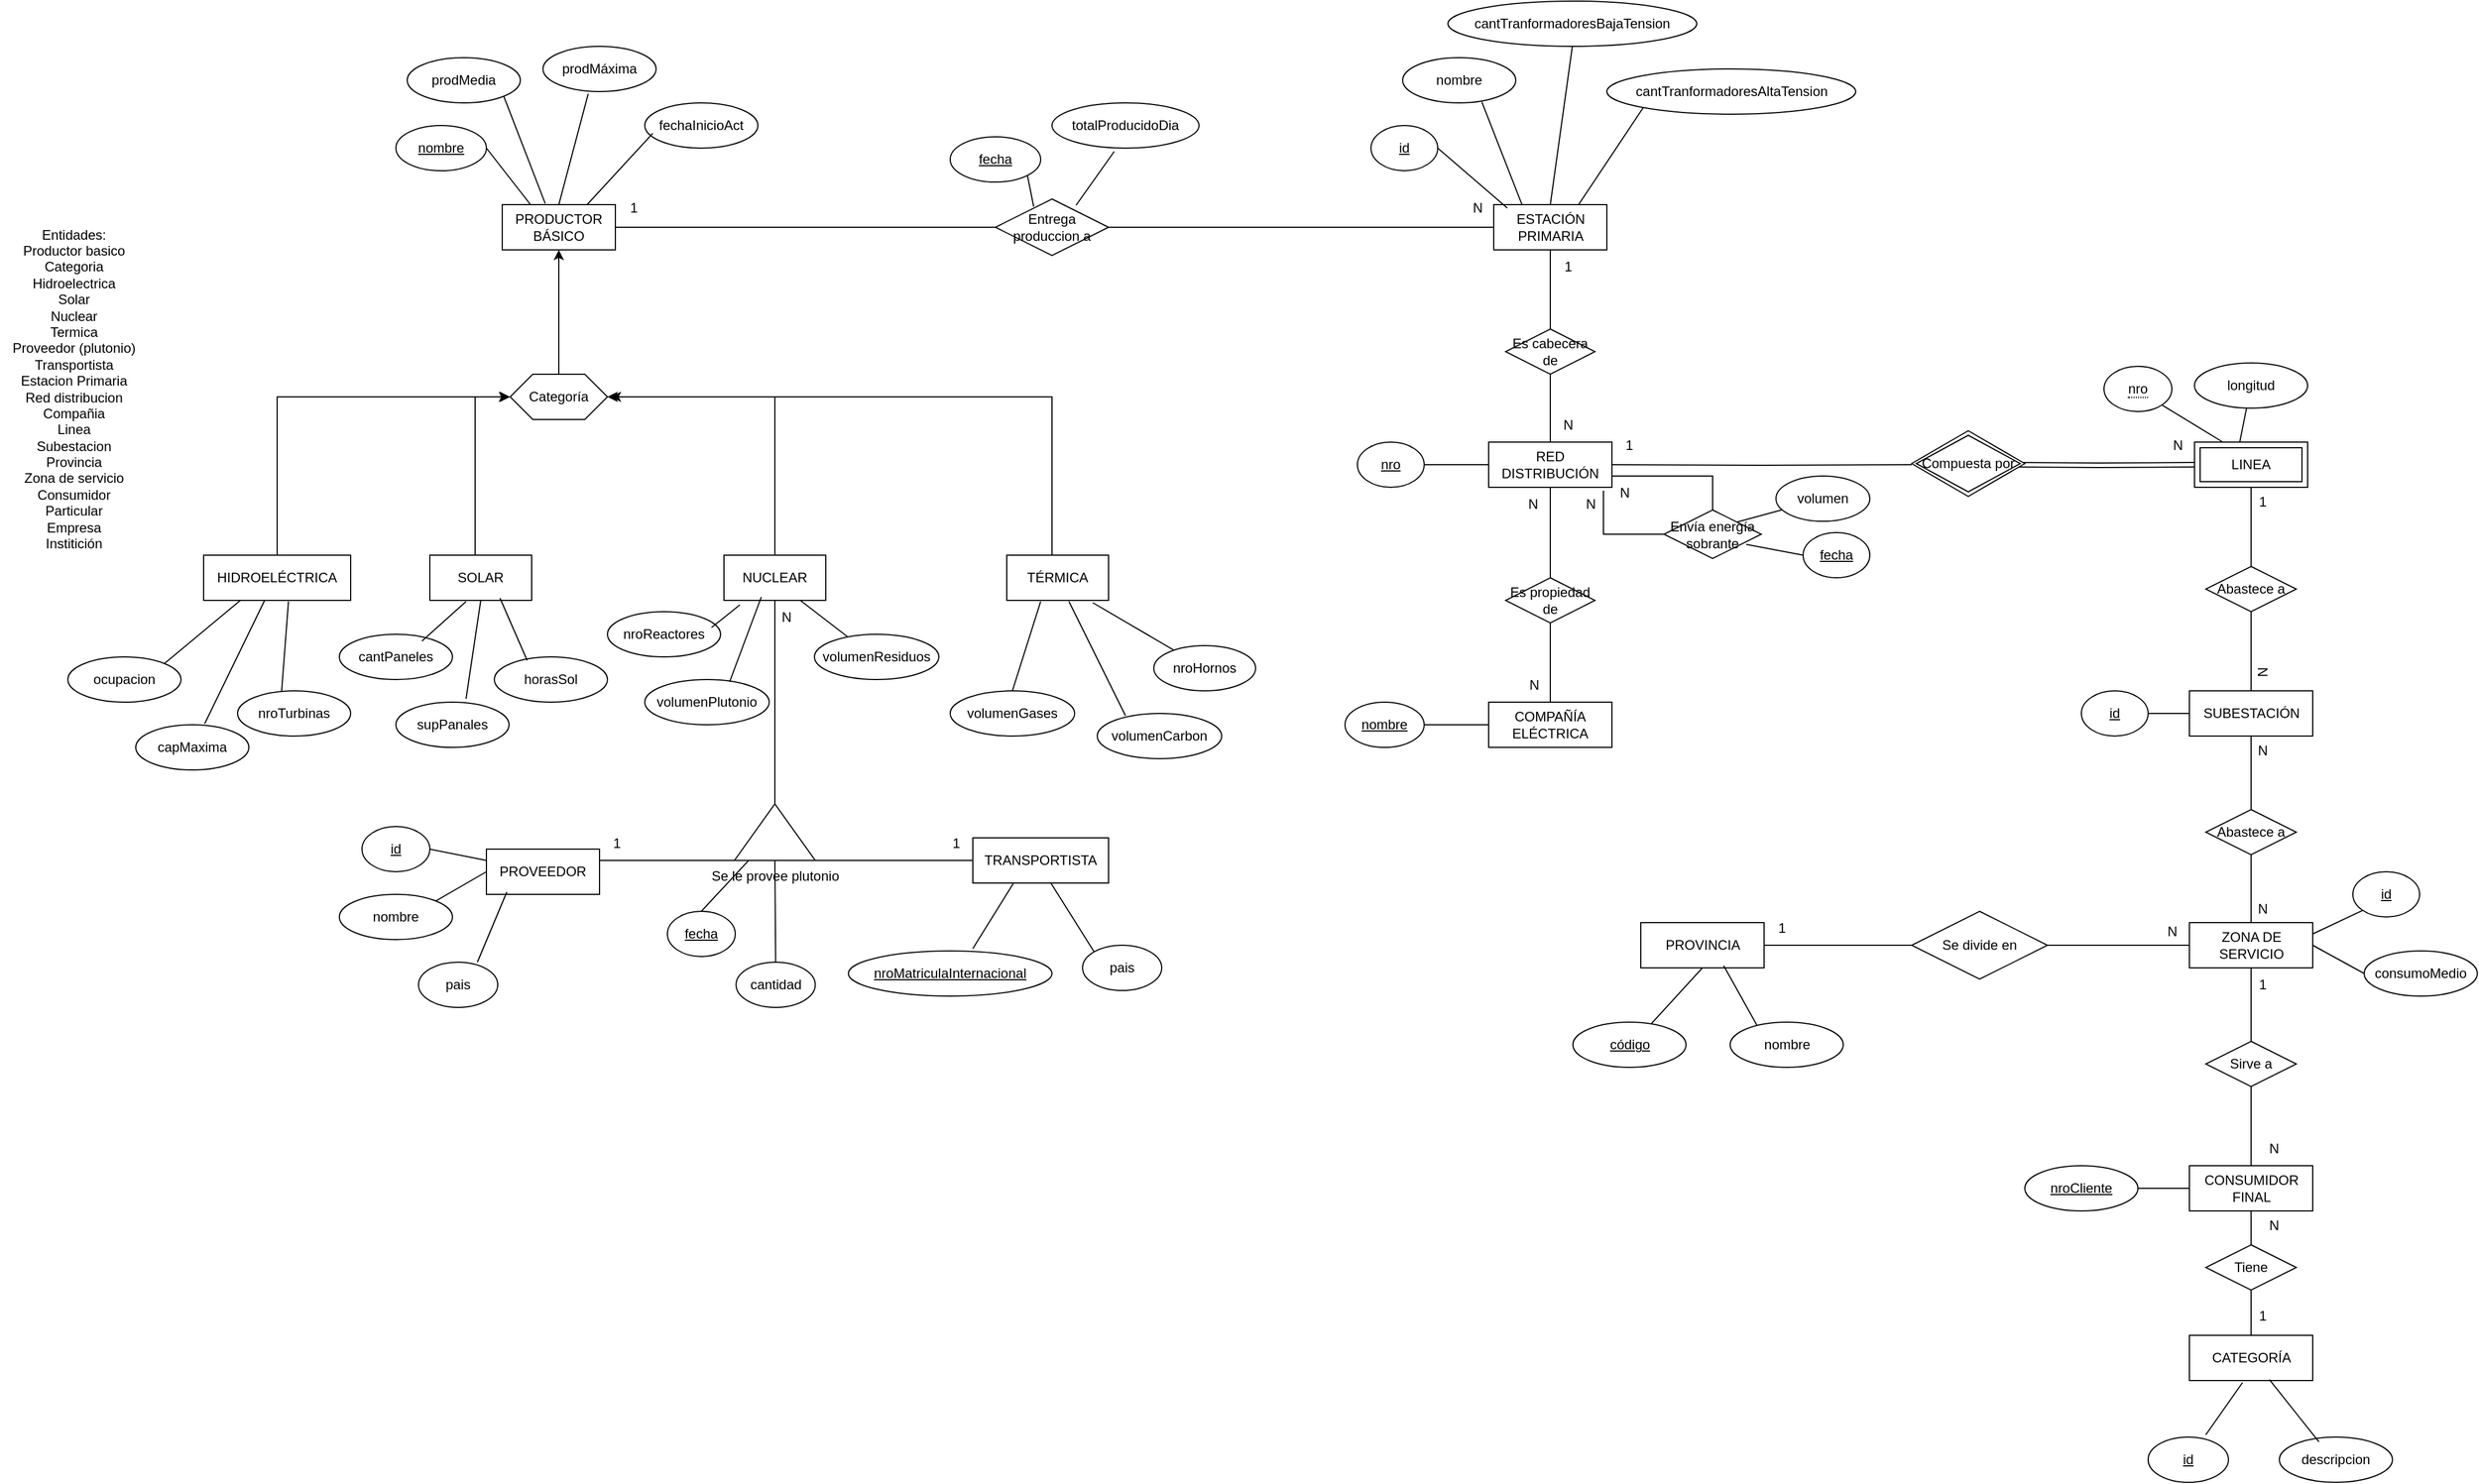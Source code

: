 <mxfile version="24.7.5">
  <diagram name="Página-1" id="9H-yyU5gCtoLyBnZUXw_">
    <mxGraphModel dx="1820" dy="1837" grid="1" gridSize="10" guides="1" tooltips="1" connect="1" arrows="1" fold="1" page="1" pageScale="1" pageWidth="827" pageHeight="1169" math="0" shadow="0">
      <root>
        <mxCell id="0" />
        <mxCell id="1" parent="0" />
        <mxCell id="wp8ptao_UwGcVqOm8D7a-1" value="Entidades:&lt;div&gt;Productor basico&lt;/div&gt;&lt;div&gt;Categoria&lt;/div&gt;&lt;div&gt;Hidroelectrica&lt;/div&gt;&lt;div&gt;Solar&lt;/div&gt;&lt;div&gt;Nuclear&lt;/div&gt;&lt;div&gt;Termica&lt;/div&gt;&lt;div&gt;Proveedor (plutonio)&lt;/div&gt;&lt;div&gt;Transportista&lt;/div&gt;&lt;div&gt;Estacion Primaria&lt;/div&gt;&lt;div&gt;Red distribucion&lt;/div&gt;&lt;div&gt;Compañia&lt;/div&gt;&lt;div&gt;Linea&lt;/div&gt;&lt;div&gt;Subestacion&lt;/div&gt;&lt;div&gt;Provincia&lt;/div&gt;&lt;div&gt;Zona de servicio&lt;/div&gt;&lt;div&gt;Consumidor&lt;/div&gt;&lt;div&gt;Particular&lt;/div&gt;&lt;div&gt;Empresa&lt;/div&gt;&lt;div&gt;Institición&lt;/div&gt;" style="text;html=1;align=center;verticalAlign=middle;resizable=0;points=[];autosize=1;strokeColor=none;fillColor=none;" vertex="1" parent="1">
          <mxGeometry x="-130" y="-57" width="130" height="300" as="geometry" />
        </mxCell>
        <mxCell id="wp8ptao_UwGcVqOm8D7a-66" style="edgeStyle=orthogonalEdgeStyle;rounded=0;orthogonalLoop=1;jettySize=auto;html=1;exitX=1;exitY=0.5;exitDx=0;exitDy=0;entryX=0;entryY=0.5;entryDx=0;entryDy=0;endArrow=none;endFill=0;" edge="1" parent="1" source="wp8ptao_UwGcVqOm8D7a-2" target="wp8ptao_UwGcVqOm8D7a-65">
          <mxGeometry relative="1" as="geometry" />
        </mxCell>
        <mxCell id="wp8ptao_UwGcVqOm8D7a-2" value="PRODUCTOR BÁSICO" style="whiteSpace=wrap;html=1;align=center;" vertex="1" parent="1">
          <mxGeometry x="314" y="-70" width="100" height="40" as="geometry" />
        </mxCell>
        <mxCell id="wp8ptao_UwGcVqOm8D7a-3" value="nombre" style="ellipse;whiteSpace=wrap;html=1;align=center;fontStyle=4;" vertex="1" parent="1">
          <mxGeometry x="220" y="-140" width="80" height="40" as="geometry" />
        </mxCell>
        <mxCell id="wp8ptao_UwGcVqOm8D7a-4" value="prodMedia" style="ellipse;whiteSpace=wrap;html=1;align=center;" vertex="1" parent="1">
          <mxGeometry x="230" y="-200" width="100" height="40" as="geometry" />
        </mxCell>
        <mxCell id="wp8ptao_UwGcVqOm8D7a-5" value="prodMáxima" style="ellipse;whiteSpace=wrap;html=1;align=center;" vertex="1" parent="1">
          <mxGeometry x="350" y="-210" width="100" height="40" as="geometry" />
        </mxCell>
        <mxCell id="wp8ptao_UwGcVqOm8D7a-6" value="fechaInicioAct" style="ellipse;whiteSpace=wrap;html=1;align=center;" vertex="1" parent="1">
          <mxGeometry x="440" y="-160" width="100" height="40" as="geometry" />
        </mxCell>
        <mxCell id="wp8ptao_UwGcVqOm8D7a-7" value="" style="endArrow=none;html=1;rounded=0;entryX=1;entryY=0.5;entryDx=0;entryDy=0;exitX=0.25;exitY=0;exitDx=0;exitDy=0;" edge="1" parent="1" source="wp8ptao_UwGcVqOm8D7a-2" target="wp8ptao_UwGcVqOm8D7a-3">
          <mxGeometry width="50" height="50" relative="1" as="geometry">
            <mxPoint x="310" y="-100" as="sourcePoint" />
            <mxPoint x="360" y="-150" as="targetPoint" />
          </mxGeometry>
        </mxCell>
        <mxCell id="wp8ptao_UwGcVqOm8D7a-8" value="" style="endArrow=none;html=1;rounded=0;entryX=1;entryY=1;entryDx=0;entryDy=0;exitX=0.38;exitY=-0.025;exitDx=0;exitDy=0;exitPerimeter=0;" edge="1" parent="1" source="wp8ptao_UwGcVqOm8D7a-2" target="wp8ptao_UwGcVqOm8D7a-4">
          <mxGeometry width="50" height="50" relative="1" as="geometry">
            <mxPoint x="349" y="-60" as="sourcePoint" />
            <mxPoint x="310" y="-110" as="targetPoint" />
          </mxGeometry>
        </mxCell>
        <mxCell id="wp8ptao_UwGcVqOm8D7a-9" value="" style="endArrow=none;html=1;rounded=0;entryX=0.4;entryY=1.05;entryDx=0;entryDy=0;exitX=0.5;exitY=0;exitDx=0;exitDy=0;entryPerimeter=0;" edge="1" parent="1" source="wp8ptao_UwGcVqOm8D7a-2" target="wp8ptao_UwGcVqOm8D7a-5">
          <mxGeometry width="50" height="50" relative="1" as="geometry">
            <mxPoint x="362" y="-61" as="sourcePoint" />
            <mxPoint x="325" y="-156" as="targetPoint" />
          </mxGeometry>
        </mxCell>
        <mxCell id="wp8ptao_UwGcVqOm8D7a-10" value="" style="endArrow=none;html=1;rounded=0;entryX=0.07;entryY=0.675;entryDx=0;entryDy=0;exitX=0.75;exitY=0;exitDx=0;exitDy=0;entryPerimeter=0;" edge="1" parent="1" source="wp8ptao_UwGcVqOm8D7a-2" target="wp8ptao_UwGcVqOm8D7a-6">
          <mxGeometry width="50" height="50" relative="1" as="geometry">
            <mxPoint x="374" y="-60" as="sourcePoint" />
            <mxPoint x="400" y="-158" as="targetPoint" />
          </mxGeometry>
        </mxCell>
        <mxCell id="wp8ptao_UwGcVqOm8D7a-12" style="edgeStyle=orthogonalEdgeStyle;rounded=0;orthogonalLoop=1;jettySize=auto;html=1;exitX=0.5;exitY=0;exitDx=0;exitDy=0;entryX=0.5;entryY=1;entryDx=0;entryDy=0;" edge="1" parent="1" source="wp8ptao_UwGcVqOm8D7a-11" target="wp8ptao_UwGcVqOm8D7a-2">
          <mxGeometry relative="1" as="geometry" />
        </mxCell>
        <mxCell id="wp8ptao_UwGcVqOm8D7a-11" value="Categoría" style="shape=hexagon;perimeter=hexagonPerimeter2;whiteSpace=wrap;html=1;fixedSize=1;" vertex="1" parent="1">
          <mxGeometry x="321" y="80" width="86" height="40" as="geometry" />
        </mxCell>
        <mxCell id="wp8ptao_UwGcVqOm8D7a-23" style="edgeStyle=orthogonalEdgeStyle;rounded=0;orthogonalLoop=1;jettySize=auto;html=1;exitX=0.5;exitY=0;exitDx=0;exitDy=0;entryX=0;entryY=0.5;entryDx=0;entryDy=0;" edge="1" parent="1" source="wp8ptao_UwGcVqOm8D7a-13" target="wp8ptao_UwGcVqOm8D7a-11">
          <mxGeometry relative="1" as="geometry" />
        </mxCell>
        <mxCell id="wp8ptao_UwGcVqOm8D7a-13" value="HIDROELÉCTRICA" style="whiteSpace=wrap;html=1;align=center;" vertex="1" parent="1">
          <mxGeometry x="50" y="240" width="130" height="40" as="geometry" />
        </mxCell>
        <mxCell id="wp8ptao_UwGcVqOm8D7a-24" style="edgeStyle=orthogonalEdgeStyle;rounded=0;orthogonalLoop=1;jettySize=auto;html=1;exitX=0.5;exitY=0;exitDx=0;exitDy=0;" edge="1" parent="1" source="wp8ptao_UwGcVqOm8D7a-14">
          <mxGeometry relative="1" as="geometry">
            <mxPoint x="320" y="100" as="targetPoint" />
            <Array as="points">
              <mxPoint x="290" y="240" />
              <mxPoint x="290" y="100" />
            </Array>
          </mxGeometry>
        </mxCell>
        <mxCell id="wp8ptao_UwGcVqOm8D7a-14" value="SOLAR" style="whiteSpace=wrap;html=1;align=center;" vertex="1" parent="1">
          <mxGeometry x="250" y="240" width="90" height="40" as="geometry" />
        </mxCell>
        <mxCell id="wp8ptao_UwGcVqOm8D7a-25" style="edgeStyle=orthogonalEdgeStyle;rounded=0;orthogonalLoop=1;jettySize=auto;html=1;exitX=0.5;exitY=0;exitDx=0;exitDy=0;entryX=1;entryY=0.5;entryDx=0;entryDy=0;" edge="1" parent="1" source="wp8ptao_UwGcVqOm8D7a-15" target="wp8ptao_UwGcVqOm8D7a-11">
          <mxGeometry relative="1" as="geometry" />
        </mxCell>
        <mxCell id="wp8ptao_UwGcVqOm8D7a-15" value="NUCLEAR" style="whiteSpace=wrap;html=1;align=center;" vertex="1" parent="1">
          <mxGeometry x="510" y="240" width="90" height="40" as="geometry" />
        </mxCell>
        <mxCell id="wp8ptao_UwGcVqOm8D7a-26" style="edgeStyle=orthogonalEdgeStyle;rounded=0;orthogonalLoop=1;jettySize=auto;html=1;exitX=0.5;exitY=0;exitDx=0;exitDy=0;" edge="1" parent="1" source="wp8ptao_UwGcVqOm8D7a-16">
          <mxGeometry relative="1" as="geometry">
            <mxPoint x="410" y="100" as="targetPoint" />
            <Array as="points">
              <mxPoint x="800" y="240" />
              <mxPoint x="800" y="100" />
            </Array>
          </mxGeometry>
        </mxCell>
        <mxCell id="wp8ptao_UwGcVqOm8D7a-16" value="TÉRMICA" style="whiteSpace=wrap;html=1;align=center;" vertex="1" parent="1">
          <mxGeometry x="760" y="240" width="90" height="40" as="geometry" />
        </mxCell>
        <mxCell id="wp8ptao_UwGcVqOm8D7a-17" value="ocupacion" style="ellipse;whiteSpace=wrap;html=1;align=center;" vertex="1" parent="1">
          <mxGeometry x="-70" y="330" width="100" height="40" as="geometry" />
        </mxCell>
        <mxCell id="wp8ptao_UwGcVqOm8D7a-18" value="capMaxima" style="ellipse;whiteSpace=wrap;html=1;align=center;" vertex="1" parent="1">
          <mxGeometry x="-10" y="390" width="100" height="40" as="geometry" />
        </mxCell>
        <mxCell id="wp8ptao_UwGcVqOm8D7a-19" value="nroTurbinas" style="ellipse;whiteSpace=wrap;html=1;align=center;" vertex="1" parent="1">
          <mxGeometry x="80" y="360" width="100" height="40" as="geometry" />
        </mxCell>
        <mxCell id="wp8ptao_UwGcVqOm8D7a-20" value="" style="endArrow=none;html=1;rounded=0;entryX=1;entryY=0;entryDx=0;entryDy=0;exitX=0.25;exitY=1;exitDx=0;exitDy=0;" edge="1" parent="1" source="wp8ptao_UwGcVqOm8D7a-13" target="wp8ptao_UwGcVqOm8D7a-17">
          <mxGeometry width="50" height="50" relative="1" as="geometry">
            <mxPoint x="349" y="-60" as="sourcePoint" />
            <mxPoint x="310" y="-110" as="targetPoint" />
          </mxGeometry>
        </mxCell>
        <mxCell id="wp8ptao_UwGcVqOm8D7a-21" value="" style="endArrow=none;html=1;rounded=0;entryX=0.61;entryY=-0.025;entryDx=0;entryDy=0;exitX=0.415;exitY=1;exitDx=0;exitDy=0;entryPerimeter=0;exitPerimeter=0;" edge="1" parent="1" source="wp8ptao_UwGcVqOm8D7a-13" target="wp8ptao_UwGcVqOm8D7a-18">
          <mxGeometry width="50" height="50" relative="1" as="geometry">
            <mxPoint x="93" y="290" as="sourcePoint" />
            <mxPoint x="25" y="346" as="targetPoint" />
          </mxGeometry>
        </mxCell>
        <mxCell id="wp8ptao_UwGcVqOm8D7a-22" value="" style="endArrow=none;html=1;rounded=0;entryX=0.39;entryY=0;entryDx=0;entryDy=0;exitX=0.577;exitY=1.025;exitDx=0;exitDy=0;entryPerimeter=0;exitPerimeter=0;" edge="1" parent="1" source="wp8ptao_UwGcVqOm8D7a-13" target="wp8ptao_UwGcVqOm8D7a-19">
          <mxGeometry width="50" height="50" relative="1" as="geometry">
            <mxPoint x="114" y="290" as="sourcePoint" />
            <mxPoint x="61" y="399" as="targetPoint" />
          </mxGeometry>
        </mxCell>
        <mxCell id="wp8ptao_UwGcVqOm8D7a-27" value="cantP&lt;span style=&quot;color: rgba(0, 0, 0, 0); font-family: monospace; font-size: 0px; text-align: start; text-wrap: nowrap;&quot;&gt;%3CmxGraphModel%3E%3Croot%3E%3CmxCell%20id%3D%220%22%2F%3E%3CmxCell%20id%3D%221%22%20parent%3D%220%22%2F%3E%3CmxCell%20id%3D%222%22%20value%3D%22ocupacion%22%20style%3D%22ellipse%3BwhiteSpace%3Dwrap%3Bhtml%3D1%3Balign%3Dcenter%3B%22%20vertex%3D%221%22%20parent%3D%221%22%3E%3CmxGeometry%20x%3D%22-70%22%20y%3D%22330%22%20width%3D%22100%22%20height%3D%2240%22%20as%3D%22geometry%22%2F%3E%3C%2FmxCell%3E%3C%2Froot%3E%3C%2FmxGraphModel%3E&lt;/span&gt;aneles&lt;span style=&quot;color: rgba(0, 0, 0, 0); font-family: monospace; font-size: 0px; text-align: start; text-wrap: nowrap;&quot;&gt;%3CmxGraphModel%3E%3Croot%3E%3CmxCell%20id%3D%220%22%2F%3E%3CmxCell%20id%3D%221%22%20parent%3D%220%22%2F%3E%3CmxCell%20id%3D%222%22%20value%3D%22ocupacion%22%20style%3D%22ellipse%3BwhiteSpace%3Dwrap%3Bhtml%3D1%3Balign%3Dcenter%3B%22%20vertex%3D%221%22%20parent%3D%221%22%3E%3CmxGeometry%20x%3D%22-70%22%20y%3D%22330%22%20width%3D%22100%22%20height%3D%2240%22%20as%3D%22geometry%22%2F%3E%3C%2FmxCell%3E%3C%2Froot%3E%3C%2FmxGraphModel%3E&lt;/span&gt;" style="ellipse;whiteSpace=wrap;html=1;align=center;" vertex="1" parent="1">
          <mxGeometry x="170" y="310" width="100" height="40" as="geometry" />
        </mxCell>
        <mxCell id="wp8ptao_UwGcVqOm8D7a-28" value="supPanales" style="ellipse;whiteSpace=wrap;html=1;align=center;" vertex="1" parent="1">
          <mxGeometry x="220" y="370" width="100" height="40" as="geometry" />
        </mxCell>
        <mxCell id="wp8ptao_UwGcVqOm8D7a-29" value="horasSol" style="ellipse;whiteSpace=wrap;html=1;align=center;" vertex="1" parent="1">
          <mxGeometry x="307" y="330" width="100" height="40" as="geometry" />
        </mxCell>
        <mxCell id="wp8ptao_UwGcVqOm8D7a-30" value="" style="endArrow=none;html=1;rounded=0;entryX=0.73;entryY=0.15;entryDx=0;entryDy=0;exitX=0.356;exitY=1.025;exitDx=0;exitDy=0;entryPerimeter=0;exitPerimeter=0;" edge="1" parent="1" source="wp8ptao_UwGcVqOm8D7a-14" target="wp8ptao_UwGcVqOm8D7a-27">
          <mxGeometry width="50" height="50" relative="1" as="geometry">
            <mxPoint x="135" y="291" as="sourcePoint" />
            <mxPoint x="129" y="370" as="targetPoint" />
          </mxGeometry>
        </mxCell>
        <mxCell id="wp8ptao_UwGcVqOm8D7a-31" value="" style="endArrow=none;html=1;rounded=0;entryX=0.62;entryY=-0.075;entryDx=0;entryDy=0;exitX=0.5;exitY=1;exitDx=0;exitDy=0;entryPerimeter=0;" edge="1" parent="1" source="wp8ptao_UwGcVqOm8D7a-14" target="wp8ptao_UwGcVqOm8D7a-28">
          <mxGeometry width="50" height="50" relative="1" as="geometry">
            <mxPoint x="292" y="291" as="sourcePoint" />
            <mxPoint x="253" y="326" as="targetPoint" />
          </mxGeometry>
        </mxCell>
        <mxCell id="wp8ptao_UwGcVqOm8D7a-32" value="" style="endArrow=none;html=1;rounded=0;entryX=0.29;entryY=0.075;entryDx=0;entryDy=0;exitX=0.689;exitY=0.95;exitDx=0;exitDy=0;entryPerimeter=0;exitPerimeter=0;" edge="1" parent="1" source="wp8ptao_UwGcVqOm8D7a-14" target="wp8ptao_UwGcVqOm8D7a-29">
          <mxGeometry width="50" height="50" relative="1" as="geometry">
            <mxPoint x="305" y="290" as="sourcePoint" />
            <mxPoint x="292" y="377" as="targetPoint" />
          </mxGeometry>
        </mxCell>
        <mxCell id="wp8ptao_UwGcVqOm8D7a-33" value="nroReactores" style="ellipse;whiteSpace=wrap;html=1;align=center;" vertex="1" parent="1">
          <mxGeometry x="407" y="290" width="100" height="40" as="geometry" />
        </mxCell>
        <mxCell id="wp8ptao_UwGcVqOm8D7a-34" value="volumenPlutonio" style="ellipse;whiteSpace=wrap;html=1;align=center;" vertex="1" parent="1">
          <mxGeometry x="440" y="350" width="110" height="40" as="geometry" />
        </mxCell>
        <mxCell id="wp8ptao_UwGcVqOm8D7a-35" value="volumenResiduos" style="ellipse;whiteSpace=wrap;html=1;align=center;" vertex="1" parent="1">
          <mxGeometry x="590" y="310" width="110" height="40" as="geometry" />
        </mxCell>
        <mxCell id="wp8ptao_UwGcVqOm8D7a-36" value="" style="endArrow=none;html=1;rounded=0;entryX=0.92;entryY=0.35;entryDx=0;entryDy=0;exitX=0.156;exitY=1.1;exitDx=0;exitDy=0;entryPerimeter=0;exitPerimeter=0;" edge="1" parent="1" source="wp8ptao_UwGcVqOm8D7a-15" target="wp8ptao_UwGcVqOm8D7a-33">
          <mxGeometry width="50" height="50" relative="1" as="geometry">
            <mxPoint x="292" y="291" as="sourcePoint" />
            <mxPoint x="253" y="326" as="targetPoint" />
          </mxGeometry>
        </mxCell>
        <mxCell id="wp8ptao_UwGcVqOm8D7a-37" value="" style="endArrow=none;html=1;rounded=0;entryX=0.682;entryY=0.05;entryDx=0;entryDy=0;exitX=0.367;exitY=0.925;exitDx=0;exitDy=0;entryPerimeter=0;exitPerimeter=0;" edge="1" parent="1" source="wp8ptao_UwGcVqOm8D7a-15" target="wp8ptao_UwGcVqOm8D7a-34">
          <mxGeometry width="50" height="50" relative="1" as="geometry">
            <mxPoint x="534" y="294" as="sourcePoint" />
            <mxPoint x="509" y="314" as="targetPoint" />
          </mxGeometry>
        </mxCell>
        <mxCell id="wp8ptao_UwGcVqOm8D7a-38" value="" style="endArrow=none;html=1;rounded=0;entryX=0.264;entryY=0.05;entryDx=0;entryDy=0;exitX=0.75;exitY=1;exitDx=0;exitDy=0;entryPerimeter=0;" edge="1" parent="1" source="wp8ptao_UwGcVqOm8D7a-15" target="wp8ptao_UwGcVqOm8D7a-35">
          <mxGeometry width="50" height="50" relative="1" as="geometry">
            <mxPoint x="553" y="287" as="sourcePoint" />
            <mxPoint x="525" y="362" as="targetPoint" />
          </mxGeometry>
        </mxCell>
        <mxCell id="wp8ptao_UwGcVqOm8D7a-39" value="nroHornos" style="ellipse;whiteSpace=wrap;html=1;align=center;" vertex="1" parent="1">
          <mxGeometry x="890" y="320" width="90" height="40" as="geometry" />
        </mxCell>
        <mxCell id="wp8ptao_UwGcVqOm8D7a-40" value="volumenCarbon" style="ellipse;whiteSpace=wrap;html=1;align=center;" vertex="1" parent="1">
          <mxGeometry x="840" y="380" width="110" height="40" as="geometry" />
        </mxCell>
        <mxCell id="wp8ptao_UwGcVqOm8D7a-41" value="volumenGases" style="ellipse;whiteSpace=wrap;html=1;align=center;" vertex="1" parent="1">
          <mxGeometry x="710" y="360" width="110" height="40" as="geometry" />
        </mxCell>
        <mxCell id="wp8ptao_UwGcVqOm8D7a-42" value="" style="endArrow=none;html=1;rounded=0;entryX=0.5;entryY=0;entryDx=0;entryDy=0;exitX=0.333;exitY=1.025;exitDx=0;exitDy=0;exitPerimeter=0;" edge="1" parent="1" source="wp8ptao_UwGcVqOm8D7a-16" target="wp8ptao_UwGcVqOm8D7a-41">
          <mxGeometry width="50" height="50" relative="1" as="geometry">
            <mxPoint x="534" y="294" as="sourcePoint" />
            <mxPoint x="509" y="314" as="targetPoint" />
          </mxGeometry>
        </mxCell>
        <mxCell id="wp8ptao_UwGcVqOm8D7a-43" value="" style="endArrow=none;html=1;rounded=0;entryX=0.227;entryY=0.05;entryDx=0;entryDy=0;exitX=0.611;exitY=1.025;exitDx=0;exitDy=0;exitPerimeter=0;entryPerimeter=0;" edge="1" parent="1" source="wp8ptao_UwGcVqOm8D7a-16" target="wp8ptao_UwGcVqOm8D7a-40">
          <mxGeometry width="50" height="50" relative="1" as="geometry">
            <mxPoint x="800" y="291" as="sourcePoint" />
            <mxPoint x="775" y="370" as="targetPoint" />
          </mxGeometry>
        </mxCell>
        <mxCell id="wp8ptao_UwGcVqOm8D7a-44" value="" style="endArrow=none;html=1;rounded=0;exitX=0.844;exitY=1.05;exitDx=0;exitDy=0;exitPerimeter=0;" edge="1" parent="1" source="wp8ptao_UwGcVqOm8D7a-16" target="wp8ptao_UwGcVqOm8D7a-39">
          <mxGeometry width="50" height="50" relative="1" as="geometry">
            <mxPoint x="825" y="291" as="sourcePoint" />
            <mxPoint x="875" y="392" as="targetPoint" />
          </mxGeometry>
        </mxCell>
        <mxCell id="wp8ptao_UwGcVqOm8D7a-46" style="edgeStyle=orthogonalEdgeStyle;rounded=0;orthogonalLoop=1;jettySize=auto;html=1;exitX=0;exitY=0;exitDx=35.715;exitDy=0;exitPerimeter=0;entryX=0.5;entryY=1;entryDx=0;entryDy=0;endArrow=none;endFill=0;" edge="1" parent="1" source="wp8ptao_UwGcVqOm8D7a-45" target="wp8ptao_UwGcVqOm8D7a-15">
          <mxGeometry relative="1" as="geometry" />
        </mxCell>
        <mxCell id="wp8ptao_UwGcVqOm8D7a-50" style="edgeStyle=orthogonalEdgeStyle;rounded=0;orthogonalLoop=1;jettySize=auto;html=1;exitX=1;exitY=1;exitDx=0;exitDy=0;exitPerimeter=0;entryX=0;entryY=0.5;entryDx=0;entryDy=0;endArrow=none;endFill=0;" edge="1" parent="1" source="wp8ptao_UwGcVqOm8D7a-45" target="wp8ptao_UwGcVqOm8D7a-48">
          <mxGeometry relative="1" as="geometry">
            <Array as="points">
              <mxPoint x="640" y="510" />
              <mxPoint x="640" y="510" />
            </Array>
          </mxGeometry>
        </mxCell>
        <mxCell id="wp8ptao_UwGcVqOm8D7a-45" value="Se le provee plutonio" style="verticalLabelPosition=bottom;verticalAlign=top;html=1;shape=mxgraph.basic.acute_triangle;dx=0.5;" vertex="1" parent="1">
          <mxGeometry x="519.28" y="460" width="71.43" height="50" as="geometry" />
        </mxCell>
        <mxCell id="wp8ptao_UwGcVqOm8D7a-47" value="PROVEEDOR" style="whiteSpace=wrap;html=1;align=center;" vertex="1" parent="1">
          <mxGeometry x="300" y="500" width="100" height="40" as="geometry" />
        </mxCell>
        <mxCell id="wp8ptao_UwGcVqOm8D7a-48" value="TRANSPORTISTA" style="whiteSpace=wrap;html=1;align=center;" vertex="1" parent="1">
          <mxGeometry x="730" y="490" width="120" height="40" as="geometry" />
        </mxCell>
        <mxCell id="wp8ptao_UwGcVqOm8D7a-49" style="edgeStyle=orthogonalEdgeStyle;rounded=0;orthogonalLoop=1;jettySize=auto;html=1;exitX=1;exitY=0.5;exitDx=0;exitDy=0;entryX=0;entryY=1;entryDx=0;entryDy=0;entryPerimeter=0;endArrow=none;endFill=0;" edge="1" parent="1" source="wp8ptao_UwGcVqOm8D7a-47" target="wp8ptao_UwGcVqOm8D7a-45">
          <mxGeometry relative="1" as="geometry">
            <Array as="points">
              <mxPoint x="400" y="510" />
            </Array>
          </mxGeometry>
        </mxCell>
        <mxCell id="wp8ptao_UwGcVqOm8D7a-51" value="id" style="ellipse;whiteSpace=wrap;html=1;align=center;fontStyle=4;" vertex="1" parent="1">
          <mxGeometry x="190" y="480" width="60" height="40" as="geometry" />
        </mxCell>
        <mxCell id="wp8ptao_UwGcVqOm8D7a-52" value="nombre" style="ellipse;whiteSpace=wrap;html=1;align=center;" vertex="1" parent="1">
          <mxGeometry x="170" y="540" width="100" height="40" as="geometry" />
        </mxCell>
        <mxCell id="wp8ptao_UwGcVqOm8D7a-53" value="pais" style="ellipse;whiteSpace=wrap;html=1;align=center;" vertex="1" parent="1">
          <mxGeometry x="240" y="600" width="70" height="40" as="geometry" />
        </mxCell>
        <mxCell id="wp8ptao_UwGcVqOm8D7a-54" value="" style="endArrow=none;html=1;rounded=0;entryX=1;entryY=0.5;entryDx=0;entryDy=0;exitX=0;exitY=0.25;exitDx=0;exitDy=0;" edge="1" parent="1" source="wp8ptao_UwGcVqOm8D7a-47" target="wp8ptao_UwGcVqOm8D7a-51">
          <mxGeometry width="50" height="50" relative="1" as="geometry">
            <mxPoint x="305" y="290" as="sourcePoint" />
            <mxPoint x="292" y="377" as="targetPoint" />
          </mxGeometry>
        </mxCell>
        <mxCell id="wp8ptao_UwGcVqOm8D7a-55" value="" style="endArrow=none;html=1;rounded=0;entryX=1;entryY=0;entryDx=0;entryDy=0;exitX=0;exitY=0.5;exitDx=0;exitDy=0;" edge="1" parent="1" source="wp8ptao_UwGcVqOm8D7a-47" target="wp8ptao_UwGcVqOm8D7a-52">
          <mxGeometry width="50" height="50" relative="1" as="geometry">
            <mxPoint x="310" y="520" as="sourcePoint" />
            <mxPoint x="260" y="510" as="targetPoint" />
          </mxGeometry>
        </mxCell>
        <mxCell id="wp8ptao_UwGcVqOm8D7a-56" value="" style="endArrow=none;html=1;rounded=0;entryX=0.743;entryY=0;entryDx=0;entryDy=0;exitX=0.18;exitY=0.95;exitDx=0;exitDy=0;entryPerimeter=0;exitPerimeter=0;" edge="1" parent="1" source="wp8ptao_UwGcVqOm8D7a-47" target="wp8ptao_UwGcVqOm8D7a-53">
          <mxGeometry width="50" height="50" relative="1" as="geometry">
            <mxPoint x="310" y="530" as="sourcePoint" />
            <mxPoint x="265" y="556" as="targetPoint" />
          </mxGeometry>
        </mxCell>
        <mxCell id="wp8ptao_UwGcVqOm8D7a-57" value="nroMatriculaInternacional" style="ellipse;whiteSpace=wrap;html=1;align=center;fontStyle=4;" vertex="1" parent="1">
          <mxGeometry x="620" y="590" width="180" height="40" as="geometry" />
        </mxCell>
        <mxCell id="wp8ptao_UwGcVqOm8D7a-58" value="pais" style="ellipse;whiteSpace=wrap;html=1;align=center;" vertex="1" parent="1">
          <mxGeometry x="827" y="585" width="70" height="40" as="geometry" />
        </mxCell>
        <mxCell id="wp8ptao_UwGcVqOm8D7a-59" value="" style="endArrow=none;html=1;rounded=0;entryX=0.611;entryY=-0.05;entryDx=0;entryDy=0;exitX=0.18;exitY=0.95;exitDx=0;exitDy=0;entryPerimeter=0;exitPerimeter=0;" edge="1" parent="1" target="wp8ptao_UwGcVqOm8D7a-57">
          <mxGeometry width="50" height="50" relative="1" as="geometry">
            <mxPoint x="766" y="530" as="sourcePoint" />
            <mxPoint x="740" y="592" as="targetPoint" />
          </mxGeometry>
        </mxCell>
        <mxCell id="wp8ptao_UwGcVqOm8D7a-60" value="" style="endArrow=none;html=1;rounded=0;entryX=0;entryY=0;entryDx=0;entryDy=0;exitX=0.575;exitY=1;exitDx=0;exitDy=0;exitPerimeter=0;" edge="1" parent="1" source="wp8ptao_UwGcVqOm8D7a-48" target="wp8ptao_UwGcVqOm8D7a-58">
          <mxGeometry width="50" height="50" relative="1" as="geometry">
            <mxPoint x="776" y="540" as="sourcePoint" />
            <mxPoint x="740" y="598" as="targetPoint" />
          </mxGeometry>
        </mxCell>
        <mxCell id="wp8ptao_UwGcVqOm8D7a-61" value="N" style="text;html=1;align=center;verticalAlign=middle;resizable=0;points=[];autosize=1;strokeColor=none;fillColor=none;" vertex="1" parent="1">
          <mxGeometry x="550" y="280" width="30" height="30" as="geometry" />
        </mxCell>
        <mxCell id="wp8ptao_UwGcVqOm8D7a-62" value="1" style="text;html=1;align=center;verticalAlign=middle;resizable=0;points=[];autosize=1;strokeColor=none;fillColor=none;" vertex="1" parent="1">
          <mxGeometry x="700" y="480" width="30" height="30" as="geometry" />
        </mxCell>
        <mxCell id="wp8ptao_UwGcVqOm8D7a-63" value="1" style="text;html=1;align=center;verticalAlign=middle;resizable=0;points=[];autosize=1;strokeColor=none;fillColor=none;" vertex="1" parent="1">
          <mxGeometry x="400" y="480" width="30" height="30" as="geometry" />
        </mxCell>
        <mxCell id="wp8ptao_UwGcVqOm8D7a-82" style="edgeStyle=orthogonalEdgeStyle;rounded=0;orthogonalLoop=1;jettySize=auto;html=1;exitX=0.5;exitY=1;exitDx=0;exitDy=0;entryX=0.5;entryY=0;entryDx=0;entryDy=0;endArrow=none;endFill=0;" edge="1" parent="1" source="wp8ptao_UwGcVqOm8D7a-64" target="wp8ptao_UwGcVqOm8D7a-81">
          <mxGeometry relative="1" as="geometry" />
        </mxCell>
        <mxCell id="wp8ptao_UwGcVqOm8D7a-64" value="ESTACIÓN PRIMARIA" style="whiteSpace=wrap;html=1;align=center;" vertex="1" parent="1">
          <mxGeometry x="1190.5" y="-70" width="100" height="40" as="geometry" />
        </mxCell>
        <mxCell id="wp8ptao_UwGcVqOm8D7a-67" style="edgeStyle=orthogonalEdgeStyle;rounded=0;orthogonalLoop=1;jettySize=auto;html=1;exitX=1;exitY=0.5;exitDx=0;exitDy=0;entryX=0;entryY=0.5;entryDx=0;entryDy=0;endArrow=none;endFill=0;" edge="1" parent="1" source="wp8ptao_UwGcVqOm8D7a-65" target="wp8ptao_UwGcVqOm8D7a-64">
          <mxGeometry relative="1" as="geometry" />
        </mxCell>
        <mxCell id="wp8ptao_UwGcVqOm8D7a-65" value="Entrega produccion a" style="shape=rhombus;perimeter=rhombusPerimeter;whiteSpace=wrap;html=1;align=center;" vertex="1" parent="1">
          <mxGeometry x="750" y="-75" width="100" height="50" as="geometry" />
        </mxCell>
        <mxCell id="wp8ptao_UwGcVqOm8D7a-68" value="N" style="text;html=1;align=center;verticalAlign=middle;resizable=0;points=[];autosize=1;strokeColor=none;fillColor=none;" vertex="1" parent="1">
          <mxGeometry x="1160.5" y="-82" width="30" height="30" as="geometry" />
        </mxCell>
        <mxCell id="wp8ptao_UwGcVqOm8D7a-69" value="1" style="text;html=1;align=center;verticalAlign=middle;resizable=0;points=[];autosize=1;strokeColor=none;fillColor=none;" vertex="1" parent="1">
          <mxGeometry x="415" y="-82" width="30" height="30" as="geometry" />
        </mxCell>
        <mxCell id="wp8ptao_UwGcVqOm8D7a-70" value="totalProducidoDia" style="ellipse;whiteSpace=wrap;html=1;align=center;" vertex="1" parent="1">
          <mxGeometry x="800" y="-160" width="130" height="40" as="geometry" />
        </mxCell>
        <mxCell id="wp8ptao_UwGcVqOm8D7a-71" value="" style="endArrow=none;html=1;rounded=0;entryX=0.423;entryY=1.075;entryDx=0;entryDy=0;exitX=0.713;exitY=0.11;exitDx=0;exitDy=0;entryPerimeter=0;exitPerimeter=0;" edge="1" parent="1" source="wp8ptao_UwGcVqOm8D7a-65" target="wp8ptao_UwGcVqOm8D7a-70">
          <mxGeometry width="50" height="50" relative="1" as="geometry">
            <mxPoint x="399" y="-60" as="sourcePoint" />
            <mxPoint x="457" y="-123" as="targetPoint" />
          </mxGeometry>
        </mxCell>
        <mxCell id="wp8ptao_UwGcVqOm8D7a-72" value="id" style="ellipse;whiteSpace=wrap;html=1;align=center;fontStyle=4;" vertex="1" parent="1">
          <mxGeometry x="1082" y="-140" width="59" height="40" as="geometry" />
        </mxCell>
        <mxCell id="wp8ptao_UwGcVqOm8D7a-73" value="nombre" style="ellipse;whiteSpace=wrap;html=1;align=center;" vertex="1" parent="1">
          <mxGeometry x="1110" y="-200" width="100" height="40" as="geometry" />
        </mxCell>
        <mxCell id="wp8ptao_UwGcVqOm8D7a-74" value="cantTranformadoresBajaTension" style="ellipse;whiteSpace=wrap;html=1;align=center;" vertex="1" parent="1">
          <mxGeometry x="1150" y="-250" width="220" height="40" as="geometry" />
        </mxCell>
        <mxCell id="wp8ptao_UwGcVqOm8D7a-75" value="cantTranformadoresAltaTension" style="ellipse;whiteSpace=wrap;html=1;align=center;" vertex="1" parent="1">
          <mxGeometry x="1290.5" y="-190" width="220" height="40" as="geometry" />
        </mxCell>
        <mxCell id="wp8ptao_UwGcVqOm8D7a-76" value="" style="endArrow=none;html=1;rounded=0;entryX=1;entryY=0.5;entryDx=0;entryDy=0;exitX=0.12;exitY=0.075;exitDx=0;exitDy=0;exitPerimeter=0;" edge="1" parent="1" source="wp8ptao_UwGcVqOm8D7a-64" target="wp8ptao_UwGcVqOm8D7a-72">
          <mxGeometry width="50" height="50" relative="1" as="geometry">
            <mxPoint x="831" y="-59" as="sourcePoint" />
            <mxPoint x="865" y="-107" as="targetPoint" />
          </mxGeometry>
        </mxCell>
        <mxCell id="wp8ptao_UwGcVqOm8D7a-77" value="" style="endArrow=none;html=1;rounded=0;entryX=0.7;entryY=0.981;entryDx=0;entryDy=0;exitX=0.25;exitY=0;exitDx=0;exitDy=0;entryPerimeter=0;" edge="1" parent="1" source="wp8ptao_UwGcVqOm8D7a-64" target="wp8ptao_UwGcVqOm8D7a-73">
          <mxGeometry width="50" height="50" relative="1" as="geometry">
            <mxPoint x="1213" y="-57" as="sourcePoint" />
            <mxPoint x="1151" y="-110" as="targetPoint" />
          </mxGeometry>
        </mxCell>
        <mxCell id="wp8ptao_UwGcVqOm8D7a-78" value="" style="endArrow=none;html=1;rounded=0;entryX=0.5;entryY=1;entryDx=0;entryDy=0;exitX=0.5;exitY=0;exitDx=0;exitDy=0;" edge="1" parent="1" source="wp8ptao_UwGcVqOm8D7a-64" target="wp8ptao_UwGcVqOm8D7a-74">
          <mxGeometry width="50" height="50" relative="1" as="geometry">
            <mxPoint x="1226" y="-60" as="sourcePoint" />
            <mxPoint x="1190" y="-151" as="targetPoint" />
          </mxGeometry>
        </mxCell>
        <mxCell id="wp8ptao_UwGcVqOm8D7a-79" value="" style="endArrow=none;html=1;rounded=0;entryX=0;entryY=1;entryDx=0;entryDy=0;exitX=0.75;exitY=0;exitDx=0;exitDy=0;" edge="1" parent="1" source="wp8ptao_UwGcVqOm8D7a-64" target="wp8ptao_UwGcVqOm8D7a-75">
          <mxGeometry width="50" height="50" relative="1" as="geometry">
            <mxPoint x="1260" y="-70" as="sourcePoint" />
            <mxPoint x="1270" y="-200" as="targetPoint" />
          </mxGeometry>
        </mxCell>
        <mxCell id="wp8ptao_UwGcVqOm8D7a-90" style="edgeStyle=orthogonalEdgeStyle;rounded=0;orthogonalLoop=1;jettySize=auto;html=1;exitX=0.5;exitY=1;exitDx=0;exitDy=0;entryX=0.5;entryY=0;entryDx=0;entryDy=0;endArrow=none;endFill=0;" edge="1" parent="1" source="wp8ptao_UwGcVqOm8D7a-80" target="wp8ptao_UwGcVqOm8D7a-89">
          <mxGeometry relative="1" as="geometry" />
        </mxCell>
        <mxCell id="wp8ptao_UwGcVqOm8D7a-97" style="edgeStyle=orthogonalEdgeStyle;rounded=0;orthogonalLoop=1;jettySize=auto;html=1;exitX=1;exitY=0.5;exitDx=0;exitDy=0;entryX=0.5;entryY=0;entryDx=0;entryDy=0;endArrow=none;endFill=0;" edge="1" parent="1" source="wp8ptao_UwGcVqOm8D7a-80" target="wp8ptao_UwGcVqOm8D7a-96">
          <mxGeometry relative="1" as="geometry">
            <Array as="points">
              <mxPoint x="1295" y="170" />
              <mxPoint x="1384" y="170" />
            </Array>
          </mxGeometry>
        </mxCell>
        <mxCell id="wp8ptao_UwGcVqOm8D7a-80" value="RED DISTRIBUCIÓN" style="whiteSpace=wrap;html=1;align=center;" vertex="1" parent="1">
          <mxGeometry x="1186" y="140" width="109" height="40" as="geometry" />
        </mxCell>
        <mxCell id="wp8ptao_UwGcVqOm8D7a-83" style="edgeStyle=orthogonalEdgeStyle;rounded=0;orthogonalLoop=1;jettySize=auto;html=1;exitX=0.5;exitY=1;exitDx=0;exitDy=0;entryX=0.5;entryY=0;entryDx=0;entryDy=0;endArrow=none;endFill=0;" edge="1" parent="1" source="wp8ptao_UwGcVqOm8D7a-81" target="wp8ptao_UwGcVqOm8D7a-80">
          <mxGeometry relative="1" as="geometry" />
        </mxCell>
        <mxCell id="wp8ptao_UwGcVqOm8D7a-81" value="Es cabecera de" style="shape=rhombus;perimeter=rhombusPerimeter;whiteSpace=wrap;html=1;align=center;" vertex="1" parent="1">
          <mxGeometry x="1201" y="40" width="79" height="40" as="geometry" />
        </mxCell>
        <mxCell id="wp8ptao_UwGcVqOm8D7a-84" value="N" style="text;html=1;align=center;verticalAlign=middle;resizable=0;points=[];autosize=1;strokeColor=none;fillColor=none;" vertex="1" parent="1">
          <mxGeometry x="1241" y="110" width="30" height="30" as="geometry" />
        </mxCell>
        <mxCell id="wp8ptao_UwGcVqOm8D7a-85" value="1" style="text;html=1;align=center;verticalAlign=middle;resizable=0;points=[];autosize=1;strokeColor=none;fillColor=none;" vertex="1" parent="1">
          <mxGeometry x="1241" y="-30" width="30" height="30" as="geometry" />
        </mxCell>
        <mxCell id="wp8ptao_UwGcVqOm8D7a-86" value="nro" style="ellipse;whiteSpace=wrap;html=1;align=center;fontStyle=4;" vertex="1" parent="1">
          <mxGeometry x="1070" y="140" width="59" height="40" as="geometry" />
        </mxCell>
        <mxCell id="wp8ptao_UwGcVqOm8D7a-87" value="" style="endArrow=none;html=1;rounded=0;entryX=1;entryY=0.5;entryDx=0;entryDy=0;exitX=0;exitY=0.5;exitDx=0;exitDy=0;" edge="1" parent="1" source="wp8ptao_UwGcVqOm8D7a-80" target="wp8ptao_UwGcVqOm8D7a-86">
          <mxGeometry width="50" height="50" relative="1" as="geometry">
            <mxPoint x="1213" y="-57" as="sourcePoint" />
            <mxPoint x="1151" y="-110" as="targetPoint" />
          </mxGeometry>
        </mxCell>
        <mxCell id="wp8ptao_UwGcVqOm8D7a-88" value="COMPAÑÍA ELÉCTRICA" style="whiteSpace=wrap;html=1;align=center;" vertex="1" parent="1">
          <mxGeometry x="1186" y="370" width="109" height="40" as="geometry" />
        </mxCell>
        <mxCell id="wp8ptao_UwGcVqOm8D7a-91" style="edgeStyle=orthogonalEdgeStyle;rounded=0;orthogonalLoop=1;jettySize=auto;html=1;exitX=0.5;exitY=1;exitDx=0;exitDy=0;entryX=0.5;entryY=0;entryDx=0;entryDy=0;endArrow=none;endFill=0;" edge="1" parent="1" source="wp8ptao_UwGcVqOm8D7a-89" target="wp8ptao_UwGcVqOm8D7a-88">
          <mxGeometry relative="1" as="geometry" />
        </mxCell>
        <mxCell id="wp8ptao_UwGcVqOm8D7a-89" value="Es propiedad de" style="shape=rhombus;perimeter=rhombusPerimeter;whiteSpace=wrap;html=1;align=center;" vertex="1" parent="1">
          <mxGeometry x="1201" y="260" width="79" height="40" as="geometry" />
        </mxCell>
        <mxCell id="wp8ptao_UwGcVqOm8D7a-92" value="nombre" style="ellipse;whiteSpace=wrap;html=1;align=center;fontStyle=4;" vertex="1" parent="1">
          <mxGeometry x="1059" y="370" width="70" height="40" as="geometry" />
        </mxCell>
        <mxCell id="wp8ptao_UwGcVqOm8D7a-93" value="" style="endArrow=none;html=1;rounded=0;entryX=1;entryY=0.5;entryDx=0;entryDy=0;exitX=0;exitY=0.5;exitDx=0;exitDy=0;" edge="1" parent="1" source="wp8ptao_UwGcVqOm8D7a-88" target="wp8ptao_UwGcVqOm8D7a-92">
          <mxGeometry width="50" height="50" relative="1" as="geometry">
            <mxPoint x="1196" y="170" as="sourcePoint" />
            <mxPoint x="1139" y="170" as="targetPoint" />
          </mxGeometry>
        </mxCell>
        <mxCell id="wp8ptao_UwGcVqOm8D7a-94" value="N" style="text;html=1;align=center;verticalAlign=middle;resizable=0;points=[];autosize=1;strokeColor=none;fillColor=none;" vertex="1" parent="1">
          <mxGeometry x="1211" y="340" width="30" height="30" as="geometry" />
        </mxCell>
        <mxCell id="wp8ptao_UwGcVqOm8D7a-95" value="N" style="text;html=1;align=center;verticalAlign=middle;resizable=0;points=[];autosize=1;strokeColor=none;fillColor=none;" vertex="1" parent="1">
          <mxGeometry x="1210" y="180" width="30" height="30" as="geometry" />
        </mxCell>
        <mxCell id="wp8ptao_UwGcVqOm8D7a-96" value="Envía energía sobrante" style="shape=rhombus;perimeter=rhombusPerimeter;whiteSpace=wrap;html=1;align=center;" vertex="1" parent="1">
          <mxGeometry x="1341" y="200" width="86" height="43" as="geometry" />
        </mxCell>
        <mxCell id="wp8ptao_UwGcVqOm8D7a-98" style="edgeStyle=orthogonalEdgeStyle;rounded=0;orthogonalLoop=1;jettySize=auto;html=1;exitX=0;exitY=0.5;exitDx=0;exitDy=0;entryX=0.931;entryY=1.075;entryDx=0;entryDy=0;entryPerimeter=0;endArrow=none;endFill=0;" edge="1" parent="1" source="wp8ptao_UwGcVqOm8D7a-96" target="wp8ptao_UwGcVqOm8D7a-80">
          <mxGeometry relative="1" as="geometry" />
        </mxCell>
        <mxCell id="wp8ptao_UwGcVqOm8D7a-99" value="N" style="text;html=1;align=center;verticalAlign=middle;resizable=0;points=[];autosize=1;strokeColor=none;fillColor=none;" vertex="1" parent="1">
          <mxGeometry x="1290.5" y="170" width="30" height="30" as="geometry" />
        </mxCell>
        <mxCell id="wp8ptao_UwGcVqOm8D7a-100" value="N" style="text;html=1;align=center;verticalAlign=middle;resizable=0;points=[];autosize=1;strokeColor=none;fillColor=none;" vertex="1" parent="1">
          <mxGeometry x="1260.5" y="180" width="30" height="30" as="geometry" />
        </mxCell>
        <mxCell id="wp8ptao_UwGcVqOm8D7a-101" value="volumen" style="ellipse;whiteSpace=wrap;html=1;align=center;" vertex="1" parent="1">
          <mxGeometry x="1440" y="170" width="83" height="40" as="geometry" />
        </mxCell>
        <mxCell id="wp8ptao_UwGcVqOm8D7a-102" value="" style="endArrow=none;html=1;rounded=0;entryX=1;entryY=0;entryDx=0;entryDy=0;exitX=0.06;exitY=0.75;exitDx=0;exitDy=0;exitPerimeter=0;" edge="1" parent="1" source="wp8ptao_UwGcVqOm8D7a-101" target="wp8ptao_UwGcVqOm8D7a-96">
          <mxGeometry width="50" height="50" relative="1" as="geometry">
            <mxPoint x="1196" y="170" as="sourcePoint" />
            <mxPoint x="1139" y="170" as="targetPoint" />
          </mxGeometry>
        </mxCell>
        <mxCell id="wp8ptao_UwGcVqOm8D7a-103" value="fecha" style="ellipse;whiteSpace=wrap;html=1;align=center;fontStyle=4;" vertex="1" parent="1">
          <mxGeometry x="1464" y="220" width="59" height="40" as="geometry" />
        </mxCell>
        <mxCell id="wp8ptao_UwGcVqOm8D7a-104" value="" style="endArrow=none;html=1;rounded=0;entryX=0.846;entryY=0.709;entryDx=0;entryDy=0;exitX=0;exitY=0.5;exitDx=0;exitDy=0;entryPerimeter=0;" edge="1" parent="1" source="wp8ptao_UwGcVqOm8D7a-103" target="wp8ptao_UwGcVqOm8D7a-96">
          <mxGeometry width="50" height="50" relative="1" as="geometry">
            <mxPoint x="1455" y="198" as="sourcePoint" />
            <mxPoint x="1416" y="221" as="targetPoint" />
          </mxGeometry>
        </mxCell>
        <mxCell id="wp8ptao_UwGcVqOm8D7a-119" style="edgeStyle=orthogonalEdgeStyle;rounded=0;orthogonalLoop=1;jettySize=auto;html=1;exitX=0.5;exitY=1;exitDx=0;exitDy=0;entryX=0.5;entryY=0;entryDx=0;entryDy=0;endArrow=none;endFill=0;" edge="1" parent="1" source="wp8ptao_UwGcVqOm8D7a-106" target="wp8ptao_UwGcVqOm8D7a-118">
          <mxGeometry relative="1" as="geometry" />
        </mxCell>
        <mxCell id="wp8ptao_UwGcVqOm8D7a-106" value="LINEA" style="shape=ext;margin=3;double=1;whiteSpace=wrap;html=1;align=center;" vertex="1" parent="1">
          <mxGeometry x="1810" y="140" width="100" height="40" as="geometry" />
        </mxCell>
        <mxCell id="wp8ptao_UwGcVqOm8D7a-108" style="edgeStyle=orthogonalEdgeStyle;rounded=0;orthogonalLoop=1;jettySize=auto;html=1;exitX=0;exitY=0.5;exitDx=0;exitDy=0;entryX=1;entryY=0.5;entryDx=0;entryDy=0;endArrow=none;endFill=0;" edge="1" parent="1" target="wp8ptao_UwGcVqOm8D7a-80">
          <mxGeometry relative="1" as="geometry">
            <mxPoint x="1560" y="160" as="sourcePoint" />
          </mxGeometry>
        </mxCell>
        <mxCell id="wp8ptao_UwGcVqOm8D7a-109" style="edgeStyle=orthogonalEdgeStyle;rounded=0;orthogonalLoop=1;jettySize=auto;html=1;exitX=1;exitY=0.5;exitDx=0;exitDy=0;entryX=0;entryY=0.5;entryDx=0;entryDy=0;endArrow=none;endFill=0;shape=link;" edge="1" parent="1" target="wp8ptao_UwGcVqOm8D7a-106">
          <mxGeometry relative="1" as="geometry">
            <mxPoint x="1640" y="160" as="sourcePoint" />
          </mxGeometry>
        </mxCell>
        <mxCell id="wp8ptao_UwGcVqOm8D7a-110" value="1" style="text;html=1;align=center;verticalAlign=middle;resizable=0;points=[];autosize=1;strokeColor=none;fillColor=none;" vertex="1" parent="1">
          <mxGeometry x="1295" y="128" width="30" height="30" as="geometry" />
        </mxCell>
        <mxCell id="wp8ptao_UwGcVqOm8D7a-111" value="N" style="text;html=1;align=center;verticalAlign=middle;resizable=0;points=[];autosize=1;strokeColor=none;fillColor=none;" vertex="1" parent="1">
          <mxGeometry x="1780" y="128" width="30" height="30" as="geometry" />
        </mxCell>
        <mxCell id="wp8ptao_UwGcVqOm8D7a-113" value="&lt;span style=&quot;border-bottom: 1px dotted&quot;&gt;nro&lt;/span&gt;" style="ellipse;whiteSpace=wrap;html=1;align=center;" vertex="1" parent="1">
          <mxGeometry x="1730" y="73" width="60" height="40" as="geometry" />
        </mxCell>
        <mxCell id="wp8ptao_UwGcVqOm8D7a-114" value="longitud" style="ellipse;whiteSpace=wrap;html=1;align=center;" vertex="1" parent="1">
          <mxGeometry x="1810" y="70" width="100" height="40" as="geometry" />
        </mxCell>
        <mxCell id="wp8ptao_UwGcVqOm8D7a-115" value="" style="endArrow=none;html=1;rounded=0;entryX=0.25;entryY=0;entryDx=0;entryDy=0;exitX=1;exitY=1;exitDx=0;exitDy=0;" edge="1" parent="1" source="wp8ptao_UwGcVqOm8D7a-113" target="wp8ptao_UwGcVqOm8D7a-106">
          <mxGeometry width="50" height="50" relative="1" as="geometry">
            <mxPoint x="1455" y="210" as="sourcePoint" />
            <mxPoint x="1416" y="221" as="targetPoint" />
          </mxGeometry>
        </mxCell>
        <mxCell id="wp8ptao_UwGcVqOm8D7a-116" value="" style="endArrow=none;html=1;rounded=0;" edge="1" parent="1" source="wp8ptao_UwGcVqOm8D7a-114">
          <mxGeometry width="50" height="50" relative="1" as="geometry">
            <mxPoint x="1791" y="117" as="sourcePoint" />
            <mxPoint x="1850" y="140" as="targetPoint" />
          </mxGeometry>
        </mxCell>
        <mxCell id="wp8ptao_UwGcVqOm8D7a-128" style="edgeStyle=orthogonalEdgeStyle;rounded=0;orthogonalLoop=1;jettySize=auto;html=1;exitX=0.5;exitY=1;exitDx=0;exitDy=0;entryX=0.5;entryY=0;entryDx=0;entryDy=0;endArrow=none;endFill=0;" edge="1" parent="1" source="wp8ptao_UwGcVqOm8D7a-117" target="wp8ptao_UwGcVqOm8D7a-126">
          <mxGeometry relative="1" as="geometry" />
        </mxCell>
        <mxCell id="wp8ptao_UwGcVqOm8D7a-117" value="SUBESTACIÓN" style="whiteSpace=wrap;html=1;align=center;" vertex="1" parent="1">
          <mxGeometry x="1805.5" y="360" width="109" height="40" as="geometry" />
        </mxCell>
        <mxCell id="wp8ptao_UwGcVqOm8D7a-120" style="edgeStyle=orthogonalEdgeStyle;rounded=0;orthogonalLoop=1;jettySize=auto;html=1;exitX=0.5;exitY=1;exitDx=0;exitDy=0;entryX=0.5;entryY=0;entryDx=0;entryDy=0;endArrow=none;endFill=0;" edge="1" parent="1" source="wp8ptao_UwGcVqOm8D7a-118" target="wp8ptao_UwGcVqOm8D7a-117">
          <mxGeometry relative="1" as="geometry" />
        </mxCell>
        <mxCell id="wp8ptao_UwGcVqOm8D7a-118" value="Abastece a" style="shape=rhombus;perimeter=rhombusPerimeter;whiteSpace=wrap;html=1;align=center;" vertex="1" parent="1">
          <mxGeometry x="1820" y="250" width="80" height="40" as="geometry" />
        </mxCell>
        <mxCell id="wp8ptao_UwGcVqOm8D7a-121" value="1" style="text;html=1;align=center;verticalAlign=middle;resizable=0;points=[];autosize=1;strokeColor=none;fillColor=none;" vertex="1" parent="1">
          <mxGeometry x="1855" y="178" width="30" height="30" as="geometry" />
        </mxCell>
        <mxCell id="wp8ptao_UwGcVqOm8D7a-122" value="N" style="text;html=1;align=center;verticalAlign=middle;resizable=0;points=[];autosize=1;strokeColor=none;fillColor=none;rotation=90;" vertex="1" parent="1">
          <mxGeometry x="1855" y="328" width="30" height="30" as="geometry" />
        </mxCell>
        <mxCell id="wp8ptao_UwGcVqOm8D7a-123" value="id" style="ellipse;whiteSpace=wrap;html=1;align=center;fontStyle=4;" vertex="1" parent="1">
          <mxGeometry x="1710" y="360" width="59" height="40" as="geometry" />
        </mxCell>
        <mxCell id="wp8ptao_UwGcVqOm8D7a-124" value="" style="endArrow=none;html=1;rounded=0;entryX=1;entryY=0.5;entryDx=0;entryDy=0;exitX=0;exitY=0.5;exitDx=0;exitDy=0;" edge="1" parent="1" source="wp8ptao_UwGcVqOm8D7a-117" target="wp8ptao_UwGcVqOm8D7a-123">
          <mxGeometry width="50" height="50" relative="1" as="geometry">
            <mxPoint x="1474" y="250" as="sourcePoint" />
            <mxPoint x="1424" y="240" as="targetPoint" />
          </mxGeometry>
        </mxCell>
        <mxCell id="wp8ptao_UwGcVqOm8D7a-147" style="edgeStyle=orthogonalEdgeStyle;rounded=0;orthogonalLoop=1;jettySize=auto;html=1;exitX=0.5;exitY=1;exitDx=0;exitDy=0;entryX=0.5;entryY=0;entryDx=0;entryDy=0;endArrow=none;endFill=0;" edge="1" parent="1" source="wp8ptao_UwGcVqOm8D7a-125" target="wp8ptao_UwGcVqOm8D7a-146">
          <mxGeometry relative="1" as="geometry" />
        </mxCell>
        <mxCell id="wp8ptao_UwGcVqOm8D7a-125" value="ZONA DE SERVICIO" style="whiteSpace=wrap;html=1;align=center;" vertex="1" parent="1">
          <mxGeometry x="1805.5" y="565" width="109" height="40" as="geometry" />
        </mxCell>
        <mxCell id="wp8ptao_UwGcVqOm8D7a-129" style="edgeStyle=orthogonalEdgeStyle;rounded=0;orthogonalLoop=1;jettySize=auto;html=1;exitX=0.5;exitY=1;exitDx=0;exitDy=0;entryX=0.5;entryY=0;entryDx=0;entryDy=0;endArrow=none;endFill=0;" edge="1" parent="1" source="wp8ptao_UwGcVqOm8D7a-126" target="wp8ptao_UwGcVqOm8D7a-125">
          <mxGeometry relative="1" as="geometry" />
        </mxCell>
        <mxCell id="wp8ptao_UwGcVqOm8D7a-126" value="Abastece a" style="shape=rhombus;perimeter=rhombusPerimeter;whiteSpace=wrap;html=1;align=center;" vertex="1" parent="1">
          <mxGeometry x="1820" y="465" width="80" height="40" as="geometry" />
        </mxCell>
        <mxCell id="wp8ptao_UwGcVqOm8D7a-127" value="Compuesta por" style="shape=rhombus;double=1;perimeter=rhombusPerimeter;whiteSpace=wrap;html=1;align=center;" vertex="1" parent="1">
          <mxGeometry x="1560" y="130" width="100" height="58" as="geometry" />
        </mxCell>
        <mxCell id="wp8ptao_UwGcVqOm8D7a-130" value="N" style="text;html=1;align=center;verticalAlign=middle;resizable=0;points=[];autosize=1;strokeColor=none;fillColor=none;" vertex="1" parent="1">
          <mxGeometry x="1855" y="398" width="30" height="30" as="geometry" />
        </mxCell>
        <mxCell id="wp8ptao_UwGcVqOm8D7a-131" value="N" style="text;html=1;align=center;verticalAlign=middle;resizable=0;points=[];autosize=1;strokeColor=none;fillColor=none;" vertex="1" parent="1">
          <mxGeometry x="1855" y="538" width="30" height="30" as="geometry" />
        </mxCell>
        <mxCell id="wp8ptao_UwGcVqOm8D7a-132" value="id" style="ellipse;whiteSpace=wrap;html=1;align=center;fontStyle=4;" vertex="1" parent="1">
          <mxGeometry x="1950" y="520" width="59" height="40" as="geometry" />
        </mxCell>
        <mxCell id="wp8ptao_UwGcVqOm8D7a-133" value="" style="endArrow=none;html=1;rounded=0;entryX=1;entryY=0.25;entryDx=0;entryDy=0;exitX=0;exitY=1;exitDx=0;exitDy=0;" edge="1" parent="1" source="wp8ptao_UwGcVqOm8D7a-132" target="wp8ptao_UwGcVqOm8D7a-125">
          <mxGeometry width="50" height="50" relative="1" as="geometry">
            <mxPoint x="1816" y="390" as="sourcePoint" />
            <mxPoint x="1779" y="390" as="targetPoint" />
          </mxGeometry>
        </mxCell>
        <mxCell id="wp8ptao_UwGcVqOm8D7a-140" style="edgeStyle=orthogonalEdgeStyle;rounded=0;orthogonalLoop=1;jettySize=auto;html=1;exitX=1;exitY=0.5;exitDx=0;exitDy=0;entryX=0;entryY=0.5;entryDx=0;entryDy=0;endArrow=none;endFill=0;" edge="1" parent="1" source="wp8ptao_UwGcVqOm8D7a-134" target="wp8ptao_UwGcVqOm8D7a-139">
          <mxGeometry relative="1" as="geometry" />
        </mxCell>
        <mxCell id="wp8ptao_UwGcVqOm8D7a-134" value="PROVINCIA" style="whiteSpace=wrap;html=1;align=center;" vertex="1" parent="1">
          <mxGeometry x="1320.5" y="565" width="109" height="40" as="geometry" />
        </mxCell>
        <mxCell id="wp8ptao_UwGcVqOm8D7a-135" value="código" style="ellipse;whiteSpace=wrap;html=1;align=center;fontStyle=4;" vertex="1" parent="1">
          <mxGeometry x="1260.5" y="653" width="100" height="40" as="geometry" />
        </mxCell>
        <mxCell id="wp8ptao_UwGcVqOm8D7a-136" value="nombre" style="ellipse;whiteSpace=wrap;html=1;align=center;" vertex="1" parent="1">
          <mxGeometry x="1399.5" y="653" width="100" height="40" as="geometry" />
        </mxCell>
        <mxCell id="wp8ptao_UwGcVqOm8D7a-137" value="" style="endArrow=none;html=1;rounded=0;entryX=0.69;entryY=0.044;entryDx=0;entryDy=0;exitX=0.5;exitY=1;exitDx=0;exitDy=0;entryPerimeter=0;" edge="1" parent="1" source="wp8ptao_UwGcVqOm8D7a-134" target="wp8ptao_UwGcVqOm8D7a-135">
          <mxGeometry width="50" height="50" relative="1" as="geometry">
            <mxPoint x="1968.5" y="567" as="sourcePoint" />
            <mxPoint x="1923.5" y="588" as="targetPoint" />
          </mxGeometry>
        </mxCell>
        <mxCell id="wp8ptao_UwGcVqOm8D7a-138" value="" style="endArrow=none;html=1;rounded=0;entryX=0.238;entryY=0.075;entryDx=0;entryDy=0;exitX=0.672;exitY=0.95;exitDx=0;exitDy=0;entryPerimeter=0;exitPerimeter=0;" edge="1" parent="1" source="wp8ptao_UwGcVqOm8D7a-134" target="wp8ptao_UwGcVqOm8D7a-136">
          <mxGeometry width="50" height="50" relative="1" as="geometry">
            <mxPoint x="1384.5" y="618" as="sourcePoint" />
            <mxPoint x="1339.5" y="665" as="targetPoint" />
          </mxGeometry>
        </mxCell>
        <mxCell id="wp8ptao_UwGcVqOm8D7a-141" style="edgeStyle=orthogonalEdgeStyle;rounded=0;orthogonalLoop=1;jettySize=auto;html=1;exitX=1;exitY=0.5;exitDx=0;exitDy=0;entryX=0;entryY=0.5;entryDx=0;entryDy=0;endArrow=none;endFill=0;" edge="1" parent="1" source="wp8ptao_UwGcVqOm8D7a-139" target="wp8ptao_UwGcVqOm8D7a-125">
          <mxGeometry relative="1" as="geometry" />
        </mxCell>
        <mxCell id="wp8ptao_UwGcVqOm8D7a-139" value="Se divide en" style="shape=rhombus;perimeter=rhombusPerimeter;whiteSpace=wrap;html=1;align=center;" vertex="1" parent="1">
          <mxGeometry x="1560" y="555" width="120" height="60" as="geometry" />
        </mxCell>
        <mxCell id="wp8ptao_UwGcVqOm8D7a-142" value="N" style="text;html=1;align=center;verticalAlign=middle;resizable=0;points=[];autosize=1;strokeColor=none;fillColor=none;" vertex="1" parent="1">
          <mxGeometry x="1775" y="558" width="30" height="30" as="geometry" />
        </mxCell>
        <mxCell id="wp8ptao_UwGcVqOm8D7a-143" value="1" style="text;html=1;align=center;verticalAlign=middle;resizable=0;points=[];autosize=1;strokeColor=none;fillColor=none;" vertex="1" parent="1">
          <mxGeometry x="1429.5" y="555" width="30" height="30" as="geometry" />
        </mxCell>
        <mxCell id="wp8ptao_UwGcVqOm8D7a-144" value="consumoMedio" style="ellipse;whiteSpace=wrap;html=1;align=center;" vertex="1" parent="1">
          <mxGeometry x="1960" y="590" width="100" height="40" as="geometry" />
        </mxCell>
        <mxCell id="wp8ptao_UwGcVqOm8D7a-145" value="" style="endArrow=none;html=1;rounded=0;entryX=1;entryY=0.5;entryDx=0;entryDy=0;exitX=0;exitY=0.5;exitDx=0;exitDy=0;" edge="1" parent="1" source="wp8ptao_UwGcVqOm8D7a-144" target="wp8ptao_UwGcVqOm8D7a-125">
          <mxGeometry width="50" height="50" relative="1" as="geometry">
            <mxPoint x="1969" y="564" as="sourcePoint" />
            <mxPoint x="1924" y="585" as="targetPoint" />
          </mxGeometry>
        </mxCell>
        <mxCell id="wp8ptao_UwGcVqOm8D7a-150" style="edgeStyle=orthogonalEdgeStyle;rounded=0;orthogonalLoop=1;jettySize=auto;html=1;exitX=0.5;exitY=1;exitDx=0;exitDy=0;entryX=0.5;entryY=0;entryDx=0;entryDy=0;endArrow=none;endFill=0;" edge="1" parent="1" source="wp8ptao_UwGcVqOm8D7a-146" target="wp8ptao_UwGcVqOm8D7a-148">
          <mxGeometry relative="1" as="geometry" />
        </mxCell>
        <mxCell id="wp8ptao_UwGcVqOm8D7a-146" value="Sirve a" style="shape=rhombus;perimeter=rhombusPerimeter;whiteSpace=wrap;html=1;align=center;" vertex="1" parent="1">
          <mxGeometry x="1820" y="670" width="80" height="40" as="geometry" />
        </mxCell>
        <mxCell id="wp8ptao_UwGcVqOm8D7a-163" style="edgeStyle=orthogonalEdgeStyle;rounded=0;orthogonalLoop=1;jettySize=auto;html=1;exitX=0.5;exitY=1;exitDx=0;exitDy=0;entryX=0.5;entryY=0;entryDx=0;entryDy=0;endArrow=none;endFill=0;" edge="1" parent="1" source="wp8ptao_UwGcVqOm8D7a-148" target="wp8ptao_UwGcVqOm8D7a-158">
          <mxGeometry relative="1" as="geometry" />
        </mxCell>
        <mxCell id="wp8ptao_UwGcVqOm8D7a-148" value="CONSUMIDOR FINAL" style="whiteSpace=wrap;html=1;align=center;" vertex="1" parent="1">
          <mxGeometry x="1805.5" y="780" width="109" height="40" as="geometry" />
        </mxCell>
        <mxCell id="wp8ptao_UwGcVqOm8D7a-151" value="nroCliente" style="ellipse;whiteSpace=wrap;html=1;align=center;fontStyle=4;" vertex="1" parent="1">
          <mxGeometry x="1660" y="780" width="100" height="40" as="geometry" />
        </mxCell>
        <mxCell id="wp8ptao_UwGcVqOm8D7a-154" value="" style="endArrow=none;html=1;rounded=0;entryX=1;entryY=0.5;entryDx=0;entryDy=0;exitX=0;exitY=0.5;exitDx=0;exitDy=0;" edge="1" parent="1" source="wp8ptao_UwGcVqOm8D7a-148" target="wp8ptao_UwGcVqOm8D7a-151">
          <mxGeometry width="50" height="50" relative="1" as="geometry">
            <mxPoint x="1970" y="620" as="sourcePoint" />
            <mxPoint x="1924" y="595" as="targetPoint" />
          </mxGeometry>
        </mxCell>
        <mxCell id="wp8ptao_UwGcVqOm8D7a-155" value="1" style="text;html=1;align=center;verticalAlign=middle;resizable=0;points=[];autosize=1;strokeColor=none;fillColor=none;" vertex="1" parent="1">
          <mxGeometry x="1855" y="605" width="30" height="30" as="geometry" />
        </mxCell>
        <mxCell id="wp8ptao_UwGcVqOm8D7a-156" value="N" style="text;html=1;align=center;verticalAlign=middle;resizable=0;points=[];autosize=1;strokeColor=none;fillColor=none;" vertex="1" parent="1">
          <mxGeometry x="1865" y="750" width="30" height="30" as="geometry" />
        </mxCell>
        <mxCell id="wp8ptao_UwGcVqOm8D7a-157" value="CATEGORÍA" style="whiteSpace=wrap;html=1;align=center;" vertex="1" parent="1">
          <mxGeometry x="1805.5" y="930" width="109" height="40" as="geometry" />
        </mxCell>
        <mxCell id="wp8ptao_UwGcVqOm8D7a-164" style="edgeStyle=orthogonalEdgeStyle;rounded=0;orthogonalLoop=1;jettySize=auto;html=1;exitX=0.5;exitY=1;exitDx=0;exitDy=0;entryX=0.5;entryY=0;entryDx=0;entryDy=0;endArrow=none;endFill=0;" edge="1" parent="1" source="wp8ptao_UwGcVqOm8D7a-158" target="wp8ptao_UwGcVqOm8D7a-157">
          <mxGeometry relative="1" as="geometry" />
        </mxCell>
        <mxCell id="wp8ptao_UwGcVqOm8D7a-158" value="Tiene" style="shape=rhombus;perimeter=rhombusPerimeter;whiteSpace=wrap;html=1;align=center;" vertex="1" parent="1">
          <mxGeometry x="1820" y="850" width="80" height="40" as="geometry" />
        </mxCell>
        <mxCell id="wp8ptao_UwGcVqOm8D7a-159" value="id" style="ellipse;whiteSpace=wrap;html=1;align=center;fontStyle=4;" vertex="1" parent="1">
          <mxGeometry x="1769" y="1020" width="71" height="40" as="geometry" />
        </mxCell>
        <mxCell id="wp8ptao_UwGcVqOm8D7a-160" value="descripcion" style="ellipse;whiteSpace=wrap;html=1;align=center;" vertex="1" parent="1">
          <mxGeometry x="1885" y="1020" width="100" height="40" as="geometry" />
        </mxCell>
        <mxCell id="wp8ptao_UwGcVqOm8D7a-161" value="" style="endArrow=none;html=1;rounded=0;entryX=0.718;entryY=-0.05;entryDx=0;entryDy=0;exitX=0.431;exitY=1.044;exitDx=0;exitDy=0;entryPerimeter=0;exitPerimeter=0;" edge="1" parent="1" source="wp8ptao_UwGcVqOm8D7a-157" target="wp8ptao_UwGcVqOm8D7a-159">
          <mxGeometry width="50" height="50" relative="1" as="geometry">
            <mxPoint x="1816" y="810" as="sourcePoint" />
            <mxPoint x="1770" y="810" as="targetPoint" />
          </mxGeometry>
        </mxCell>
        <mxCell id="wp8ptao_UwGcVqOm8D7a-162" value="" style="endArrow=none;html=1;rounded=0;entryX=0.35;entryY=0.106;entryDx=0;entryDy=0;exitX=0.649;exitY=0.981;exitDx=0;exitDy=0;entryPerimeter=0;exitPerimeter=0;" edge="1" parent="1" source="wp8ptao_UwGcVqOm8D7a-157" target="wp8ptao_UwGcVqOm8D7a-160">
          <mxGeometry width="50" height="50" relative="1" as="geometry">
            <mxPoint x="1862" y="982" as="sourcePoint" />
            <mxPoint x="1830" y="1028" as="targetPoint" />
          </mxGeometry>
        </mxCell>
        <mxCell id="wp8ptao_UwGcVqOm8D7a-165" value="1" style="text;html=1;align=center;verticalAlign=middle;resizable=0;points=[];autosize=1;strokeColor=none;fillColor=none;" vertex="1" parent="1">
          <mxGeometry x="1855" y="898" width="30" height="30" as="geometry" />
        </mxCell>
        <mxCell id="wp8ptao_UwGcVqOm8D7a-166" value="N" style="text;html=1;align=center;verticalAlign=middle;resizable=0;points=[];autosize=1;strokeColor=none;fillColor=none;" vertex="1" parent="1">
          <mxGeometry x="1865" y="818" width="30" height="30" as="geometry" />
        </mxCell>
        <mxCell id="wp8ptao_UwGcVqOm8D7a-167" value="fecha" style="ellipse;whiteSpace=wrap;html=1;align=center;fontStyle=4;" vertex="1" parent="1">
          <mxGeometry x="460" y="555" width="60" height="40" as="geometry" />
        </mxCell>
        <mxCell id="wp8ptao_UwGcVqOm8D7a-168" value="cantidad" style="ellipse;whiteSpace=wrap;html=1;align=center;" vertex="1" parent="1">
          <mxGeometry x="520.71" y="600" width="70" height="40" as="geometry" />
        </mxCell>
        <mxCell id="wp8ptao_UwGcVqOm8D7a-169" value="" style="endArrow=none;html=1;rounded=0;entryX=0.5;entryY=0;entryDx=0;entryDy=0;" edge="1" parent="1" source="wp8ptao_UwGcVqOm8D7a-45" target="wp8ptao_UwGcVqOm8D7a-167">
          <mxGeometry width="50" height="50" relative="1" as="geometry">
            <mxPoint x="328" y="548" as="sourcePoint" />
            <mxPoint x="302" y="610" as="targetPoint" />
          </mxGeometry>
        </mxCell>
        <mxCell id="wp8ptao_UwGcVqOm8D7a-170" value="" style="endArrow=none;html=1;rounded=0;entryX=0.5;entryY=0;entryDx=0;entryDy=0;exitX=0.5;exitY=1;exitDx=0;exitDy=0;exitPerimeter=0;" edge="1" parent="1" source="wp8ptao_UwGcVqOm8D7a-45" target="wp8ptao_UwGcVqOm8D7a-168">
          <mxGeometry width="50" height="50" relative="1" as="geometry">
            <mxPoint x="542" y="520" as="sourcePoint" />
            <mxPoint x="500" y="565" as="targetPoint" />
          </mxGeometry>
        </mxCell>
        <mxCell id="wp8ptao_UwGcVqOm8D7a-171" value="fecha" style="ellipse;whiteSpace=wrap;html=1;align=center;fontStyle=4;" vertex="1" parent="1">
          <mxGeometry x="710" y="-130" width="80" height="40" as="geometry" />
        </mxCell>
        <mxCell id="wp8ptao_UwGcVqOm8D7a-172" value="" style="endArrow=none;html=1;rounded=0;entryX=1;entryY=1;entryDx=0;entryDy=0;exitX=0.338;exitY=0.135;exitDx=0;exitDy=0;exitPerimeter=0;" edge="1" parent="1" source="wp8ptao_UwGcVqOm8D7a-65" target="wp8ptao_UwGcVqOm8D7a-171">
          <mxGeometry width="50" height="50" relative="1" as="geometry">
            <mxPoint x="831" y="-59" as="sourcePoint" />
            <mxPoint x="865" y="-107" as="targetPoint" />
          </mxGeometry>
        </mxCell>
      </root>
    </mxGraphModel>
  </diagram>
</mxfile>
